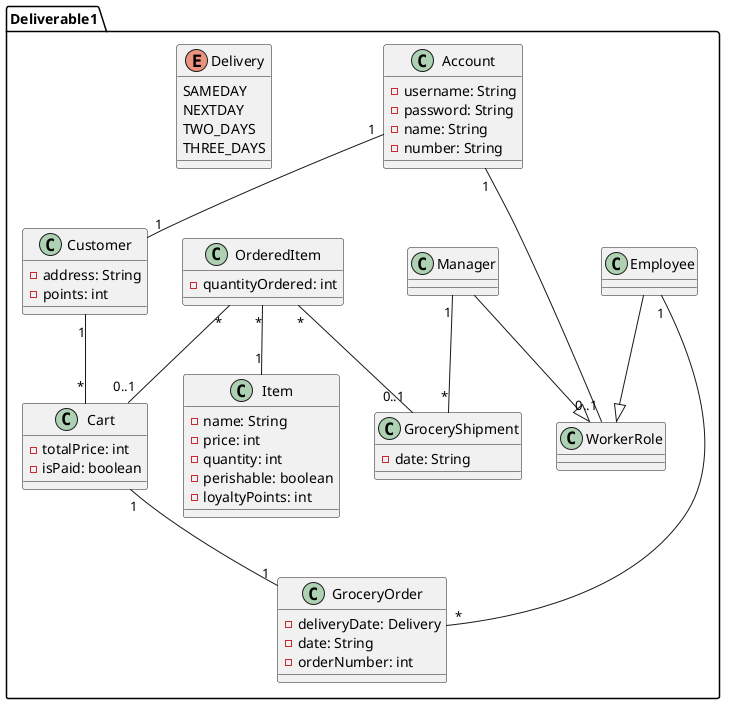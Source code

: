 @startuml
namespace Deliverable1 {

  class Account {
    - username: String
    - password: String
    - name: String
    - number: String
  }

  class WorkerRole

  class Manager

  class Employee

  class Customer {
    - address: String
    - points: int
  }

  class Item {
    - name: String
    - price: int
    - quantity: int
    - perishable: boolean
    - loyaltyPoints: int
  }

  class OrderedItem {
    - quantityOrdered: int
    ' Constraint: must have a cart or a shipment (XOR)
  }

  class Cart {
    - totalPrice: int
    - isPaid: boolean
  }

  class GroceryOrder {
    - deliveryDate: Delivery
    - date: String
    - orderNumber: int
  }

  class GroceryShipment {
    - date: String
  }

  enum Delivery {
    SAMEDAY
    NEXTDAY
    TWO_DAYS
    THREE_DAYS
  }

  ' Inheritance
  Manager --|> WorkerRole
  Employee --|> WorkerRole

  ' Associations
  Account "1" -- "1" Customer
  Account "1" -- "0..1" WorkerRole

  Manager "1" -- "*" GroceryShipment
  Employee "1" -- "*" GroceryOrder
  Customer "1" -- "*" Cart

  OrderedItem "*" -- "1" Item
  OrderedItem "*" -- "0..1" Cart
  OrderedItem "*" -- "0..1" GroceryShipment

  Cart "1" -- "1" GroceryOrder
}
@enduml
